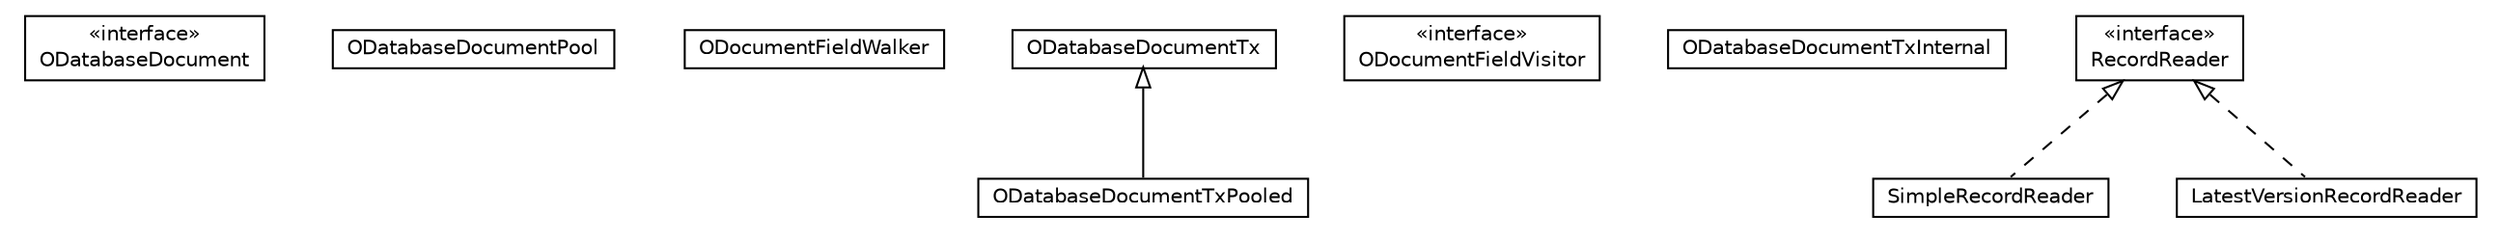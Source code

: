 #!/usr/local/bin/dot
#
# Class diagram 
# Generated by UMLGraph version R5_6-24-gf6e263 (http://www.umlgraph.org/)
#

digraph G {
	edge [fontname="Helvetica",fontsize=10,labelfontname="Helvetica",labelfontsize=10];
	node [fontname="Helvetica",fontsize=10,shape=plaintext];
	nodesep=0.25;
	ranksep=0.5;
	// com.orientechnologies.orient.core.db.document.ODatabaseDocument
	c77510 [label=<<table title="com.orientechnologies.orient.core.db.document.ODatabaseDocument" border="0" cellborder="1" cellspacing="0" cellpadding="2" port="p" href="./ODatabaseDocument.html">
		<tr><td><table border="0" cellspacing="0" cellpadding="1">
<tr><td align="center" balign="center"> &#171;interface&#187; </td></tr>
<tr><td align="center" balign="center"> ODatabaseDocument </td></tr>
		</table></td></tr>
		</table>>, URL="./ODatabaseDocument.html", fontname="Helvetica", fontcolor="black", fontsize=10.0];
	// com.orientechnologies.orient.core.db.document.ODatabaseDocumentPool
	c77511 [label=<<table title="com.orientechnologies.orient.core.db.document.ODatabaseDocumentPool" border="0" cellborder="1" cellspacing="0" cellpadding="2" port="p" href="./ODatabaseDocumentPool.html">
		<tr><td><table border="0" cellspacing="0" cellpadding="1">
<tr><td align="center" balign="center"> ODatabaseDocumentPool </td></tr>
		</table></td></tr>
		</table>>, URL="./ODatabaseDocumentPool.html", fontname="Helvetica", fontcolor="black", fontsize=10.0];
	// com.orientechnologies.orient.core.db.document.ODocumentFieldWalker
	c77512 [label=<<table title="com.orientechnologies.orient.core.db.document.ODocumentFieldWalker" border="0" cellborder="1" cellspacing="0" cellpadding="2" port="p" href="./ODocumentFieldWalker.html">
		<tr><td><table border="0" cellspacing="0" cellpadding="1">
<tr><td align="center" balign="center"> ODocumentFieldWalker </td></tr>
		</table></td></tr>
		</table>>, URL="./ODocumentFieldWalker.html", fontname="Helvetica", fontcolor="black", fontsize=10.0];
	// com.orientechnologies.orient.core.db.document.ODatabaseDocumentTxPooled
	c77513 [label=<<table title="com.orientechnologies.orient.core.db.document.ODatabaseDocumentTxPooled" border="0" cellborder="1" cellspacing="0" cellpadding="2" port="p" href="./ODatabaseDocumentTxPooled.html">
		<tr><td><table border="0" cellspacing="0" cellpadding="1">
<tr><td align="center" balign="center"> ODatabaseDocumentTxPooled </td></tr>
		</table></td></tr>
		</table>>, URL="./ODatabaseDocumentTxPooled.html", fontname="Helvetica", fontcolor="black", fontsize=10.0];
	// com.orientechnologies.orient.core.db.document.ODocumentFieldVisitor
	c77514 [label=<<table title="com.orientechnologies.orient.core.db.document.ODocumentFieldVisitor" border="0" cellborder="1" cellspacing="0" cellpadding="2" port="p" href="./ODocumentFieldVisitor.html">
		<tr><td><table border="0" cellspacing="0" cellpadding="1">
<tr><td align="center" balign="center"> &#171;interface&#187; </td></tr>
<tr><td align="center" balign="center"> ODocumentFieldVisitor </td></tr>
		</table></td></tr>
		</table>>, URL="./ODocumentFieldVisitor.html", fontname="Helvetica", fontcolor="black", fontsize=10.0];
	// com.orientechnologies.orient.core.db.document.ODatabaseDocumentTxInternal
	c77515 [label=<<table title="com.orientechnologies.orient.core.db.document.ODatabaseDocumentTxInternal" border="0" cellborder="1" cellspacing="0" cellpadding="2" port="p" href="./ODatabaseDocumentTxInternal.html">
		<tr><td><table border="0" cellspacing="0" cellpadding="1">
<tr><td align="center" balign="center"> ODatabaseDocumentTxInternal </td></tr>
		</table></td></tr>
		</table>>, URL="./ODatabaseDocumentTxInternal.html", fontname="Helvetica", fontcolor="black", fontsize=10.0];
	// com.orientechnologies.orient.core.db.document.ODatabaseDocumentTx
	c77516 [label=<<table title="com.orientechnologies.orient.core.db.document.ODatabaseDocumentTx" border="0" cellborder="1" cellspacing="0" cellpadding="2" port="p" href="./ODatabaseDocumentTx.html">
		<tr><td><table border="0" cellspacing="0" cellpadding="1">
<tr><td align="center" balign="center"> ODatabaseDocumentTx </td></tr>
		</table></td></tr>
		</table>>, URL="./ODatabaseDocumentTx.html", fontname="Helvetica", fontcolor="black", fontsize=10.0];
	// com.orientechnologies.orient.core.db.document.ODatabaseDocumentTx.RecordReader
	c77517 [label=<<table title="com.orientechnologies.orient.core.db.document.ODatabaseDocumentTx.RecordReader" border="0" cellborder="1" cellspacing="0" cellpadding="2" port="p" href="./ODatabaseDocumentTx.RecordReader.html">
		<tr><td><table border="0" cellspacing="0" cellpadding="1">
<tr><td align="center" balign="center"> &#171;interface&#187; </td></tr>
<tr><td align="center" balign="center"> RecordReader </td></tr>
		</table></td></tr>
		</table>>, URL="./ODatabaseDocumentTx.RecordReader.html", fontname="Helvetica", fontcolor="black", fontsize=10.0];
	// com.orientechnologies.orient.core.db.document.ODatabaseDocumentTx.SimpleRecordReader
	c77518 [label=<<table title="com.orientechnologies.orient.core.db.document.ODatabaseDocumentTx.SimpleRecordReader" border="0" cellborder="1" cellspacing="0" cellpadding="2" port="p" href="./ODatabaseDocumentTx.SimpleRecordReader.html">
		<tr><td><table border="0" cellspacing="0" cellpadding="1">
<tr><td align="center" balign="center"> SimpleRecordReader </td></tr>
		</table></td></tr>
		</table>>, URL="./ODatabaseDocumentTx.SimpleRecordReader.html", fontname="Helvetica", fontcolor="black", fontsize=10.0];
	// com.orientechnologies.orient.core.db.document.ODatabaseDocumentTx.LatestVersionRecordReader
	c77519 [label=<<table title="com.orientechnologies.orient.core.db.document.ODatabaseDocumentTx.LatestVersionRecordReader" border="0" cellborder="1" cellspacing="0" cellpadding="2" port="p" href="./ODatabaseDocumentTx.LatestVersionRecordReader.html">
		<tr><td><table border="0" cellspacing="0" cellpadding="1">
<tr><td align="center" balign="center"> LatestVersionRecordReader </td></tr>
		</table></td></tr>
		</table>>, URL="./ODatabaseDocumentTx.LatestVersionRecordReader.html", fontname="Helvetica", fontcolor="black", fontsize=10.0];
	//com.orientechnologies.orient.core.db.document.ODatabaseDocumentTxPooled extends com.orientechnologies.orient.core.db.document.ODatabaseDocumentTx
	c77516:p -> c77513:p [dir=back,arrowtail=empty];
	//com.orientechnologies.orient.core.db.document.ODatabaseDocumentTx.SimpleRecordReader implements com.orientechnologies.orient.core.db.document.ODatabaseDocumentTx.RecordReader
	c77517:p -> c77518:p [dir=back,arrowtail=empty,style=dashed];
	//com.orientechnologies.orient.core.db.document.ODatabaseDocumentTx.LatestVersionRecordReader implements com.orientechnologies.orient.core.db.document.ODatabaseDocumentTx.RecordReader
	c77517:p -> c77519:p [dir=back,arrowtail=empty,style=dashed];
}

